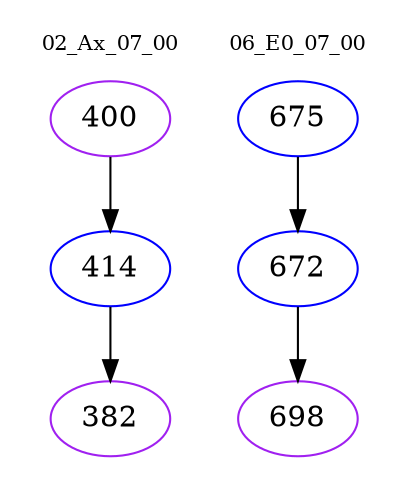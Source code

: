 digraph{
subgraph cluster_0 {
color = white
label = "02_Ax_07_00";
fontsize=10;
T0_400 [label="400", color="purple"]
T0_400 -> T0_414 [color="black"]
T0_414 [label="414", color="blue"]
T0_414 -> T0_382 [color="black"]
T0_382 [label="382", color="purple"]
}
subgraph cluster_1 {
color = white
label = "06_E0_07_00";
fontsize=10;
T1_675 [label="675", color="blue"]
T1_675 -> T1_672 [color="black"]
T1_672 [label="672", color="blue"]
T1_672 -> T1_698 [color="black"]
T1_698 [label="698", color="purple"]
}
}
